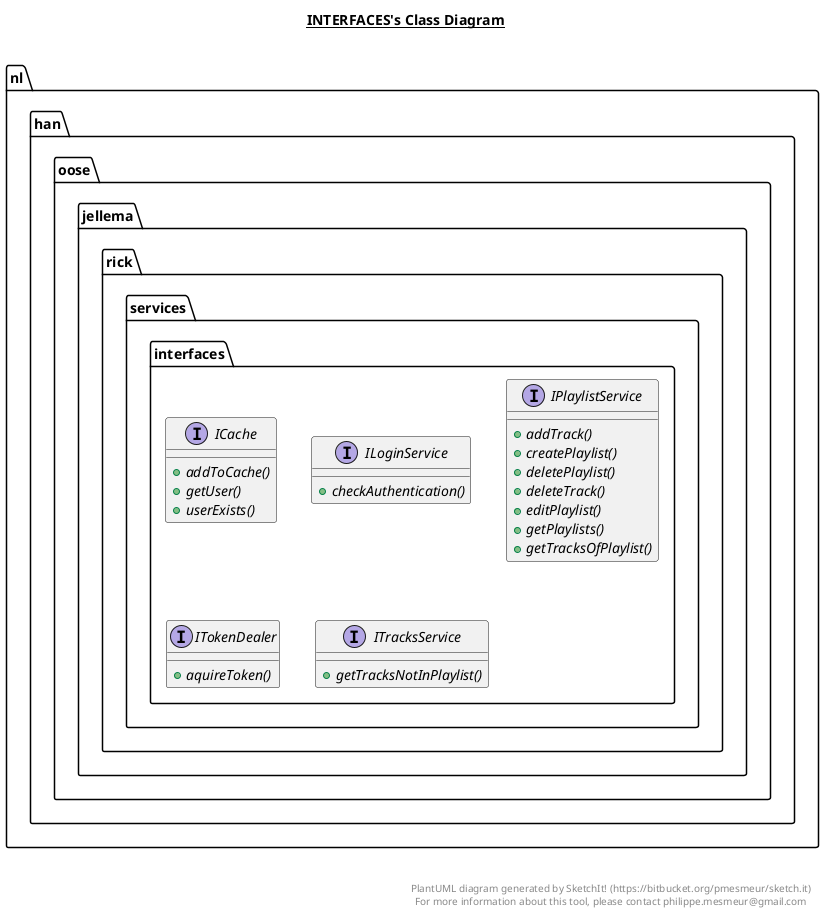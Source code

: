 @startuml

title __INTERFACES's Class Diagram__\n

  namespace nl.han.oose.jellema.rick.services {
    namespace interfaces {
      interface nl.han.oose.jellema.rick.services.interfaces.ICache {
          {abstract} + addToCache()
          {abstract} + getUser()
          {abstract} + userExists()
      }
    }
  }
  

  namespace nl.han.oose.jellema.rick.services {
    namespace interfaces {
      interface nl.han.oose.jellema.rick.services.interfaces.ILoginService {
          {abstract} + checkAuthentication()
      }
    }
  }
  

  namespace nl.han.oose.jellema.rick.services {
    namespace interfaces {
      interface nl.han.oose.jellema.rick.services.interfaces.IPlaylistService {
          {abstract} + addTrack()
          {abstract} + createPlaylist()
          {abstract} + deletePlaylist()
          {abstract} + deleteTrack()
          {abstract} + editPlaylist()
          {abstract} + getPlaylists()
          {abstract} + getTracksOfPlaylist()
      }
    }
  }
  

  namespace nl.han.oose.jellema.rick.services {
    namespace interfaces {
      interface nl.han.oose.jellema.rick.services.interfaces.ITokenDealer {
          {abstract} + aquireToken()
      }
    }
  }
  

  namespace nl.han.oose.jellema.rick.services {
    namespace interfaces {
      interface nl.han.oose.jellema.rick.services.interfaces.ITracksService {
          {abstract} + getTracksNotInPlaylist()
      }
    }
  }
  



right footer


PlantUML diagram generated by SketchIt! (https://bitbucket.org/pmesmeur/sketch.it)
For more information about this tool, please contact philippe.mesmeur@gmail.com
endfooter

@enduml
